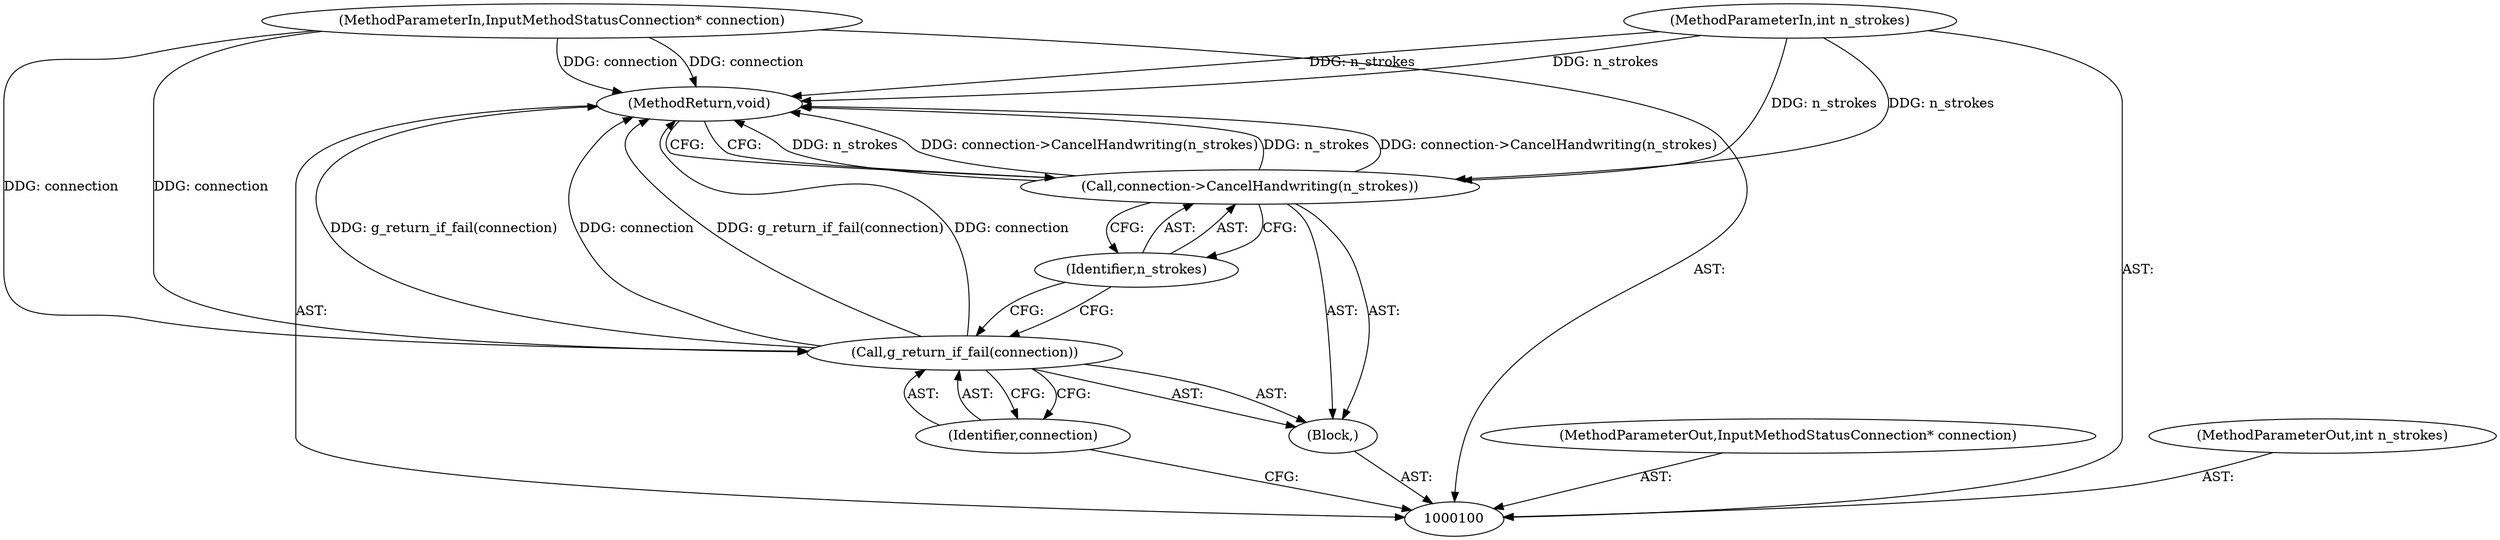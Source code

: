 digraph "1_Chrome_dc7b094a338c6c521f918f478e993f0f74bbea0d_44" {
"1000108" [label="(MethodReturn,void)"];
"1000101" [label="(MethodParameterIn,InputMethodStatusConnection* connection)"];
"1000121" [label="(MethodParameterOut,InputMethodStatusConnection* connection)"];
"1000102" [label="(MethodParameterIn,int n_strokes)"];
"1000122" [label="(MethodParameterOut,int n_strokes)"];
"1000103" [label="(Block,)"];
"1000105" [label="(Identifier,connection)"];
"1000104" [label="(Call,g_return_if_fail(connection))"];
"1000106" [label="(Call,connection->CancelHandwriting(n_strokes))"];
"1000107" [label="(Identifier,n_strokes)"];
"1000108" -> "1000100"  [label="AST: "];
"1000108" -> "1000106"  [label="CFG: "];
"1000106" -> "1000108"  [label="DDG: n_strokes"];
"1000106" -> "1000108"  [label="DDG: connection->CancelHandwriting(n_strokes)"];
"1000104" -> "1000108"  [label="DDG: g_return_if_fail(connection)"];
"1000104" -> "1000108"  [label="DDG: connection"];
"1000102" -> "1000108"  [label="DDG: n_strokes"];
"1000101" -> "1000108"  [label="DDG: connection"];
"1000101" -> "1000100"  [label="AST: "];
"1000101" -> "1000108"  [label="DDG: connection"];
"1000101" -> "1000104"  [label="DDG: connection"];
"1000121" -> "1000100"  [label="AST: "];
"1000102" -> "1000100"  [label="AST: "];
"1000102" -> "1000108"  [label="DDG: n_strokes"];
"1000102" -> "1000106"  [label="DDG: n_strokes"];
"1000122" -> "1000100"  [label="AST: "];
"1000103" -> "1000100"  [label="AST: "];
"1000104" -> "1000103"  [label="AST: "];
"1000106" -> "1000103"  [label="AST: "];
"1000105" -> "1000104"  [label="AST: "];
"1000105" -> "1000100"  [label="CFG: "];
"1000104" -> "1000105"  [label="CFG: "];
"1000104" -> "1000103"  [label="AST: "];
"1000104" -> "1000105"  [label="CFG: "];
"1000105" -> "1000104"  [label="AST: "];
"1000107" -> "1000104"  [label="CFG: "];
"1000104" -> "1000108"  [label="DDG: g_return_if_fail(connection)"];
"1000104" -> "1000108"  [label="DDG: connection"];
"1000101" -> "1000104"  [label="DDG: connection"];
"1000106" -> "1000103"  [label="AST: "];
"1000106" -> "1000107"  [label="CFG: "];
"1000107" -> "1000106"  [label="AST: "];
"1000108" -> "1000106"  [label="CFG: "];
"1000106" -> "1000108"  [label="DDG: n_strokes"];
"1000106" -> "1000108"  [label="DDG: connection->CancelHandwriting(n_strokes)"];
"1000102" -> "1000106"  [label="DDG: n_strokes"];
"1000107" -> "1000106"  [label="AST: "];
"1000107" -> "1000104"  [label="CFG: "];
"1000106" -> "1000107"  [label="CFG: "];
}
